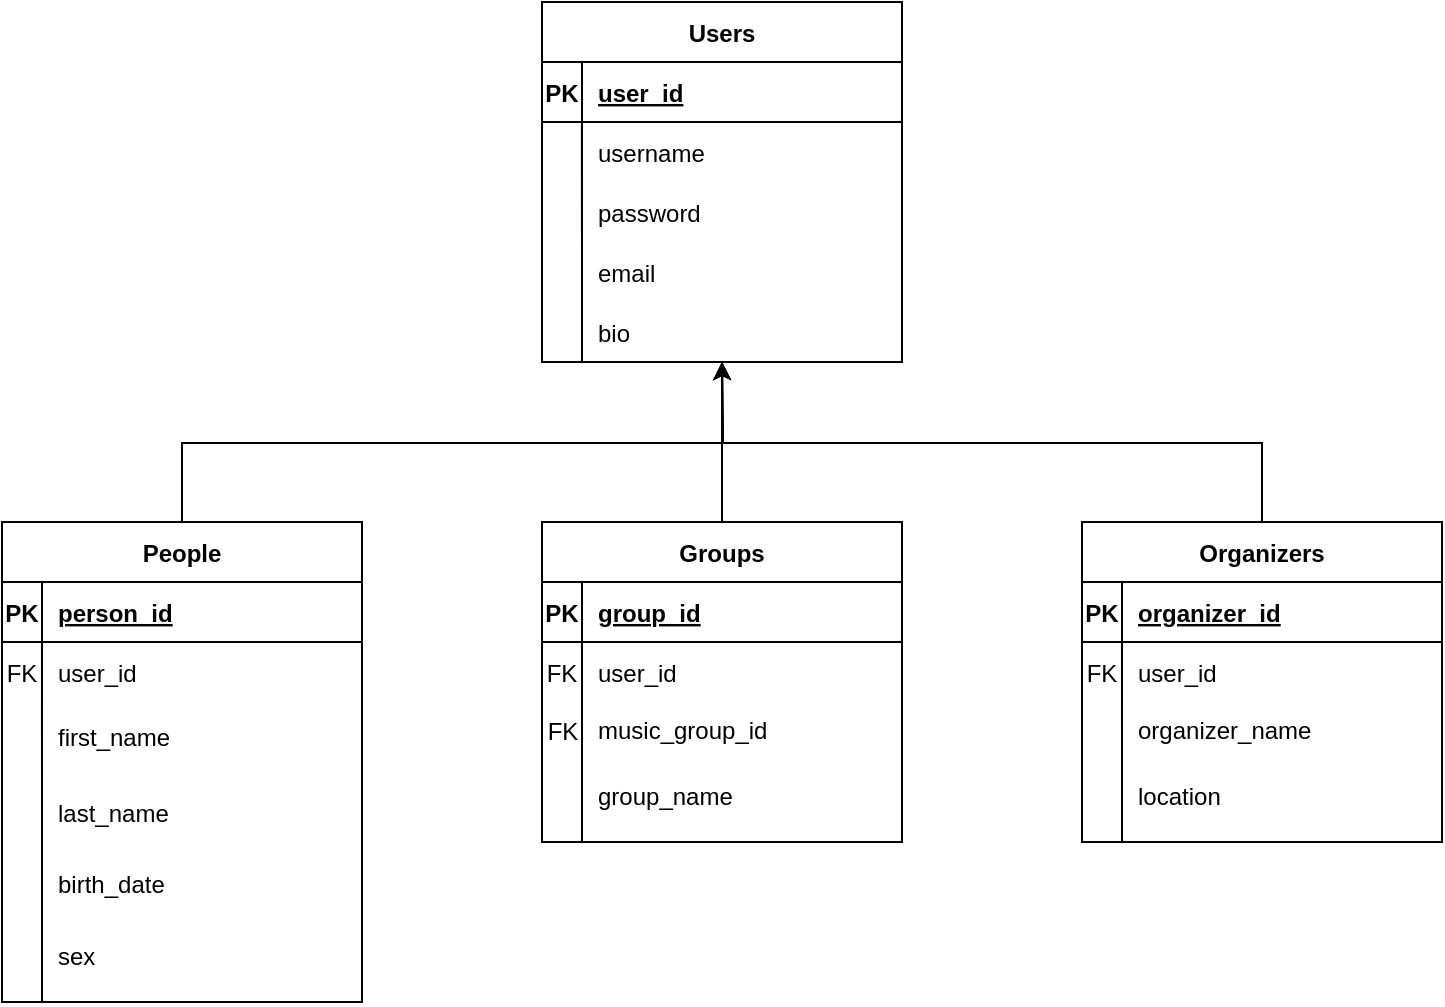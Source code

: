 <mxfile version="21.3.3" type="device">
  <diagram id="R2lEEEUBdFMjLlhIrx00" name="Page-1">
    <mxGraphModel dx="939" dy="458" grid="1" gridSize="10" guides="1" tooltips="1" connect="1" arrows="1" fold="1" page="1" pageScale="1" pageWidth="850" pageHeight="1100" math="0" shadow="0" extFonts="Permanent Marker^https://fonts.googleapis.com/css?family=Permanent+Marker">
      <root>
        <mxCell id="0" />
        <mxCell id="1" parent="0" />
        <mxCell id="c0UZ7J_gqb2rF32JrTu6-5" value="" style="shape=partialRectangle;overflow=hidden;connectable=0;fillColor=none;top=0;left=0;bottom=0;right=0;" vertex="1" parent="1">
          <mxGeometry x="120" y="210" width="30" height="30" as="geometry">
            <mxRectangle width="30" height="30" as="alternateBounds" />
          </mxGeometry>
        </mxCell>
        <mxCell id="c0UZ7J_gqb2rF32JrTu6-11" value="" style="group" vertex="1" connectable="0" parent="1">
          <mxGeometry x="340" y="140" width="170" height="180" as="geometry" />
        </mxCell>
        <mxCell id="c0UZ7J_gqb2rF32JrTu6-6" value="" style="endArrow=none;html=1;rounded=0;entryX=0.111;entryY=0;entryDx=0;entryDy=0;entryPerimeter=0;" edge="1" parent="c0UZ7J_gqb2rF32JrTu6-11" target="C-vyLk0tnHw3VtMMgP7b-27">
          <mxGeometry width="50" height="50" relative="1" as="geometry">
            <mxPoint x="10" y="180" as="sourcePoint" />
            <mxPoint x="149.6" y="170" as="targetPoint" />
          </mxGeometry>
        </mxCell>
        <mxCell id="c0UZ7J_gqb2rF32JrTu6-56" value="" style="group" vertex="1" connectable="0" parent="c0UZ7J_gqb2rF32JrTu6-11">
          <mxGeometry x="-10" width="180" height="180" as="geometry" />
        </mxCell>
        <mxCell id="c0UZ7J_gqb2rF32JrTu6-75" value="" style="group" vertex="1" connectable="0" parent="c0UZ7J_gqb2rF32JrTu6-56">
          <mxGeometry width="180" height="180" as="geometry" />
        </mxCell>
        <mxCell id="C-vyLk0tnHw3VtMMgP7b-23" value="Users" style="shape=table;startSize=30;container=1;collapsible=1;childLayout=tableLayout;fixedRows=1;rowLines=0;fontStyle=1;align=center;resizeLast=1;" parent="c0UZ7J_gqb2rF32JrTu6-75" vertex="1">
          <mxGeometry width="180" height="180" as="geometry" />
        </mxCell>
        <mxCell id="C-vyLk0tnHw3VtMMgP7b-24" value="" style="shape=partialRectangle;collapsible=0;dropTarget=0;pointerEvents=0;fillColor=none;points=[[0,0.5],[1,0.5]];portConstraint=eastwest;top=0;left=0;right=0;bottom=1;" parent="C-vyLk0tnHw3VtMMgP7b-23" vertex="1">
          <mxGeometry y="30" width="180" height="30" as="geometry" />
        </mxCell>
        <mxCell id="C-vyLk0tnHw3VtMMgP7b-25" value="PK" style="shape=partialRectangle;overflow=hidden;connectable=0;fillColor=none;top=0;left=0;bottom=0;right=0;fontStyle=1;" parent="C-vyLk0tnHw3VtMMgP7b-24" vertex="1">
          <mxGeometry width="20" height="30" as="geometry">
            <mxRectangle width="20" height="30" as="alternateBounds" />
          </mxGeometry>
        </mxCell>
        <mxCell id="C-vyLk0tnHw3VtMMgP7b-26" value="user_id" style="shape=partialRectangle;overflow=hidden;connectable=0;fillColor=none;top=0;left=0;bottom=0;right=0;align=left;spacingLeft=6;fontStyle=5;" parent="C-vyLk0tnHw3VtMMgP7b-24" vertex="1">
          <mxGeometry x="20" width="160" height="30" as="geometry">
            <mxRectangle width="160" height="30" as="alternateBounds" />
          </mxGeometry>
        </mxCell>
        <mxCell id="C-vyLk0tnHw3VtMMgP7b-27" value="" style="shape=partialRectangle;collapsible=0;dropTarget=0;pointerEvents=0;fillColor=none;points=[[0,0.5],[1,0.5]];portConstraint=eastwest;top=0;left=0;right=0;bottom=0;strokeColor=inherit;" parent="C-vyLk0tnHw3VtMMgP7b-23" vertex="1">
          <mxGeometry y="60" width="180" height="30" as="geometry" />
        </mxCell>
        <mxCell id="C-vyLk0tnHw3VtMMgP7b-28" value="" style="shape=partialRectangle;overflow=hidden;connectable=0;fillColor=none;top=0;left=0;bottom=0;right=0;" parent="C-vyLk0tnHw3VtMMgP7b-27" vertex="1">
          <mxGeometry width="20" height="30" as="geometry">
            <mxRectangle width="20" height="30" as="alternateBounds" />
          </mxGeometry>
        </mxCell>
        <mxCell id="C-vyLk0tnHw3VtMMgP7b-29" value="username" style="shape=partialRectangle;overflow=hidden;connectable=0;fillColor=none;top=0;left=0;bottom=0;right=0;align=left;spacingLeft=6;" parent="C-vyLk0tnHw3VtMMgP7b-27" vertex="1">
          <mxGeometry x="20" width="160" height="30" as="geometry">
            <mxRectangle width="160" height="30" as="alternateBounds" />
          </mxGeometry>
        </mxCell>
        <mxCell id="c0UZ7J_gqb2rF32JrTu6-48" value="" style="endArrow=none;html=1;rounded=0;entryX=0.111;entryY=0;entryDx=0;entryDy=0;entryPerimeter=0;" edge="1" parent="c0UZ7J_gqb2rF32JrTu6-75" target="C-vyLk0tnHw3VtMMgP7b-27">
          <mxGeometry width="50" height="50" relative="1" as="geometry">
            <mxPoint x="20" y="180" as="sourcePoint" />
            <mxPoint x="350" y="200" as="targetPoint" />
            <Array as="points">
              <mxPoint x="20" y="120" />
            </Array>
          </mxGeometry>
        </mxCell>
        <mxCell id="c0UZ7J_gqb2rF32JrTu6-7" value="password" style="shape=partialRectangle;overflow=hidden;connectable=0;fillColor=none;top=0;left=0;bottom=0;right=0;align=left;spacingLeft=6;" vertex="1" parent="c0UZ7J_gqb2rF32JrTu6-75">
          <mxGeometry x="20" y="90" width="149.6" height="30" as="geometry">
            <mxRectangle width="220" height="30" as="alternateBounds" />
          </mxGeometry>
        </mxCell>
        <mxCell id="c0UZ7J_gqb2rF32JrTu6-8" value="email" style="shape=partialRectangle;overflow=hidden;connectable=0;fillColor=none;top=0;left=0;bottom=0;right=0;align=left;spacingLeft=6;" vertex="1" parent="c0UZ7J_gqb2rF32JrTu6-75">
          <mxGeometry x="20" y="120" width="149.6" height="30" as="geometry">
            <mxRectangle width="220" height="30" as="alternateBounds" />
          </mxGeometry>
        </mxCell>
        <mxCell id="c0UZ7J_gqb2rF32JrTu6-9" value="bio" style="shape=partialRectangle;overflow=hidden;connectable=0;fillColor=none;top=0;left=0;bottom=0;right=0;align=left;spacingLeft=6;" vertex="1" parent="c0UZ7J_gqb2rF32JrTu6-75">
          <mxGeometry x="20" y="150" width="149.6" height="30" as="geometry">
            <mxRectangle width="220" height="30" as="alternateBounds" />
          </mxGeometry>
        </mxCell>
        <mxCell id="c0UZ7J_gqb2rF32JrTu6-76" value="" style="group" vertex="1" connectable="0" parent="1">
          <mxGeometry x="60" y="400" width="180" height="240" as="geometry" />
        </mxCell>
        <mxCell id="c0UZ7J_gqb2rF32JrTu6-129" style="edgeStyle=orthogonalEdgeStyle;rounded=0;orthogonalLoop=1;jettySize=auto;html=1;exitX=0.5;exitY=0;exitDx=0;exitDy=0;" edge="1" parent="c0UZ7J_gqb2rF32JrTu6-76" source="c0UZ7J_gqb2rF32JrTu6-77">
          <mxGeometry relative="1" as="geometry">
            <mxPoint x="360" y="-80" as="targetPoint" />
          </mxGeometry>
        </mxCell>
        <mxCell id="c0UZ7J_gqb2rF32JrTu6-77" value="People" style="shape=table;startSize=30;container=1;collapsible=1;childLayout=tableLayout;fixedRows=1;rowLines=0;fontStyle=1;align=center;resizeLast=1;" vertex="1" parent="c0UZ7J_gqb2rF32JrTu6-76">
          <mxGeometry width="180" height="240" as="geometry" />
        </mxCell>
        <mxCell id="c0UZ7J_gqb2rF32JrTu6-78" value="" style="shape=partialRectangle;collapsible=0;dropTarget=0;pointerEvents=0;fillColor=none;points=[[0,0.5],[1,0.5]];portConstraint=eastwest;top=0;left=0;right=0;bottom=1;" vertex="1" parent="c0UZ7J_gqb2rF32JrTu6-77">
          <mxGeometry y="30" width="180" height="30" as="geometry" />
        </mxCell>
        <mxCell id="c0UZ7J_gqb2rF32JrTu6-79" value="PK" style="shape=partialRectangle;overflow=hidden;connectable=0;fillColor=none;top=0;left=0;bottom=0;right=0;fontStyle=1;" vertex="1" parent="c0UZ7J_gqb2rF32JrTu6-78">
          <mxGeometry width="20" height="30" as="geometry">
            <mxRectangle width="20" height="30" as="alternateBounds" />
          </mxGeometry>
        </mxCell>
        <mxCell id="c0UZ7J_gqb2rF32JrTu6-80" value="person_id" style="shape=partialRectangle;overflow=hidden;connectable=0;fillColor=none;top=0;left=0;bottom=0;right=0;align=left;spacingLeft=6;fontStyle=5;" vertex="1" parent="c0UZ7J_gqb2rF32JrTu6-78">
          <mxGeometry x="20" width="160" height="30" as="geometry">
            <mxRectangle width="160" height="30" as="alternateBounds" />
          </mxGeometry>
        </mxCell>
        <mxCell id="c0UZ7J_gqb2rF32JrTu6-81" value="" style="shape=partialRectangle;collapsible=0;dropTarget=0;pointerEvents=0;fillColor=none;points=[[0,0.5],[1,0.5]];portConstraint=eastwest;top=0;left=0;right=0;bottom=0;strokeColor=inherit;" vertex="1" parent="c0UZ7J_gqb2rF32JrTu6-77">
          <mxGeometry y="60" width="180" height="30" as="geometry" />
        </mxCell>
        <mxCell id="c0UZ7J_gqb2rF32JrTu6-82" value="FK" style="shape=partialRectangle;overflow=hidden;connectable=0;fillColor=none;top=0;left=0;bottom=0;right=0;" vertex="1" parent="c0UZ7J_gqb2rF32JrTu6-81">
          <mxGeometry width="20" height="30" as="geometry">
            <mxRectangle width="20" height="30" as="alternateBounds" />
          </mxGeometry>
        </mxCell>
        <mxCell id="c0UZ7J_gqb2rF32JrTu6-83" value="user_id" style="shape=partialRectangle;overflow=hidden;connectable=0;fillColor=none;top=0;left=0;bottom=0;right=0;align=left;spacingLeft=6;" vertex="1" parent="c0UZ7J_gqb2rF32JrTu6-81">
          <mxGeometry x="20" width="160" height="30" as="geometry">
            <mxRectangle width="160" height="30" as="alternateBounds" />
          </mxGeometry>
        </mxCell>
        <mxCell id="c0UZ7J_gqb2rF32JrTu6-84" value="" style="endArrow=none;html=1;rounded=0;entryX=0.111;entryY=0;entryDx=0;entryDy=0;entryPerimeter=0;" edge="1" parent="c0UZ7J_gqb2rF32JrTu6-76" target="c0UZ7J_gqb2rF32JrTu6-81">
          <mxGeometry width="50" height="50" relative="1" as="geometry">
            <mxPoint x="20" y="240" as="sourcePoint" />
            <mxPoint x="350" y="255.556" as="targetPoint" />
            <Array as="points">
              <mxPoint x="20" y="153.333" />
            </Array>
          </mxGeometry>
        </mxCell>
        <mxCell id="c0UZ7J_gqb2rF32JrTu6-85" value="first_name" style="shape=partialRectangle;overflow=hidden;connectable=0;fillColor=none;top=0;left=0;bottom=0;right=0;align=left;spacingLeft=6;" vertex="1" parent="c0UZ7J_gqb2rF32JrTu6-76">
          <mxGeometry x="20" y="87.623" width="149.6" height="38.333" as="geometry">
            <mxRectangle width="220" height="30" as="alternateBounds" />
          </mxGeometry>
        </mxCell>
        <mxCell id="c0UZ7J_gqb2rF32JrTu6-86" value="last_name" style="shape=partialRectangle;overflow=hidden;connectable=0;fillColor=none;top=0;left=0;bottom=0;right=0;align=left;spacingLeft=6;" vertex="1" parent="c0UZ7J_gqb2rF32JrTu6-76">
          <mxGeometry x="20" y="125.952" width="149.6" height="38.333" as="geometry">
            <mxRectangle width="220" height="30" as="alternateBounds" />
          </mxGeometry>
        </mxCell>
        <mxCell id="c0UZ7J_gqb2rF32JrTu6-87" value="sex" style="shape=partialRectangle;overflow=hidden;connectable=0;fillColor=none;top=0;left=0;bottom=0;right=0;align=left;spacingLeft=6;" vertex="1" parent="c0UZ7J_gqb2rF32JrTu6-76">
          <mxGeometry x="20" y="197.147" width="149.6" height="38.333" as="geometry">
            <mxRectangle width="220" height="30" as="alternateBounds" />
          </mxGeometry>
        </mxCell>
        <mxCell id="c0UZ7J_gqb2rF32JrTu6-113" value="birth_date" style="shape=partialRectangle;overflow=hidden;connectable=0;fillColor=none;top=0;left=0;bottom=0;right=0;align=left;spacingLeft=6;" vertex="1" parent="c0UZ7J_gqb2rF32JrTu6-76">
          <mxGeometry x="20" y="164.286" width="149.6" height="32.857" as="geometry">
            <mxRectangle width="220" height="30" as="alternateBounds" />
          </mxGeometry>
        </mxCell>
        <mxCell id="c0UZ7J_gqb2rF32JrTu6-88" value="" style="group" vertex="1" connectable="0" parent="1">
          <mxGeometry x="330" y="400" width="180" height="160" as="geometry" />
        </mxCell>
        <mxCell id="c0UZ7J_gqb2rF32JrTu6-130" style="edgeStyle=orthogonalEdgeStyle;rounded=0;orthogonalLoop=1;jettySize=auto;html=1;strokeWidth=1;" edge="1" parent="c0UZ7J_gqb2rF32JrTu6-88" source="c0UZ7J_gqb2rF32JrTu6-89">
          <mxGeometry relative="1" as="geometry">
            <mxPoint x="90" y="-80" as="targetPoint" />
          </mxGeometry>
        </mxCell>
        <mxCell id="c0UZ7J_gqb2rF32JrTu6-89" value="Groups" style="shape=table;startSize=30;container=1;collapsible=1;childLayout=tableLayout;fixedRows=1;rowLines=0;fontStyle=1;align=center;resizeLast=1;" vertex="1" parent="c0UZ7J_gqb2rF32JrTu6-88">
          <mxGeometry width="180" height="160" as="geometry" />
        </mxCell>
        <mxCell id="c0UZ7J_gqb2rF32JrTu6-90" value="" style="shape=partialRectangle;collapsible=0;dropTarget=0;pointerEvents=0;fillColor=none;points=[[0,0.5],[1,0.5]];portConstraint=eastwest;top=0;left=0;right=0;bottom=1;" vertex="1" parent="c0UZ7J_gqb2rF32JrTu6-89">
          <mxGeometry y="30" width="180" height="30" as="geometry" />
        </mxCell>
        <mxCell id="c0UZ7J_gqb2rF32JrTu6-91" value="PK" style="shape=partialRectangle;overflow=hidden;connectable=0;fillColor=none;top=0;left=0;bottom=0;right=0;fontStyle=1;" vertex="1" parent="c0UZ7J_gqb2rF32JrTu6-90">
          <mxGeometry width="20" height="30" as="geometry">
            <mxRectangle width="20" height="30" as="alternateBounds" />
          </mxGeometry>
        </mxCell>
        <mxCell id="c0UZ7J_gqb2rF32JrTu6-92" value="group_id" style="shape=partialRectangle;overflow=hidden;connectable=0;fillColor=none;top=0;left=0;bottom=0;right=0;align=left;spacingLeft=6;fontStyle=5;" vertex="1" parent="c0UZ7J_gqb2rF32JrTu6-90">
          <mxGeometry x="20" width="160" height="30" as="geometry">
            <mxRectangle width="160" height="30" as="alternateBounds" />
          </mxGeometry>
        </mxCell>
        <mxCell id="c0UZ7J_gqb2rF32JrTu6-93" value="" style="shape=partialRectangle;collapsible=0;dropTarget=0;pointerEvents=0;fillColor=none;points=[[0,0.5],[1,0.5]];portConstraint=eastwest;top=0;left=0;right=0;bottom=0;strokeColor=inherit;" vertex="1" parent="c0UZ7J_gqb2rF32JrTu6-89">
          <mxGeometry y="60" width="180" height="30" as="geometry" />
        </mxCell>
        <mxCell id="c0UZ7J_gqb2rF32JrTu6-94" value="FK" style="shape=partialRectangle;overflow=hidden;connectable=0;fillColor=none;top=0;left=0;bottom=0;right=0;" vertex="1" parent="c0UZ7J_gqb2rF32JrTu6-93">
          <mxGeometry width="20" height="30" as="geometry">
            <mxRectangle width="20" height="30" as="alternateBounds" />
          </mxGeometry>
        </mxCell>
        <mxCell id="c0UZ7J_gqb2rF32JrTu6-95" value="user_id" style="shape=partialRectangle;overflow=hidden;connectable=0;fillColor=none;top=0;left=0;bottom=0;right=0;align=left;spacingLeft=6;" vertex="1" parent="c0UZ7J_gqb2rF32JrTu6-93">
          <mxGeometry x="20" width="160" height="30" as="geometry">
            <mxRectangle width="160" height="30" as="alternateBounds" />
          </mxGeometry>
        </mxCell>
        <mxCell id="c0UZ7J_gqb2rF32JrTu6-96" value="" style="endArrow=none;html=1;rounded=0;entryX=0.111;entryY=0;entryDx=0;entryDy=0;entryPerimeter=0;" edge="1" parent="c0UZ7J_gqb2rF32JrTu6-88" target="c0UZ7J_gqb2rF32JrTu6-93">
          <mxGeometry width="50" height="50" relative="1" as="geometry">
            <mxPoint x="20" y="160" as="sourcePoint" />
            <mxPoint x="350" y="177.778" as="targetPoint" />
            <Array as="points">
              <mxPoint x="20" y="106.667" />
            </Array>
          </mxGeometry>
        </mxCell>
        <mxCell id="c0UZ7J_gqb2rF32JrTu6-97" value="music_group_id" style="shape=partialRectangle;overflow=hidden;connectable=0;fillColor=none;top=0;left=0;bottom=0;right=0;align=left;spacingLeft=6;" vertex="1" parent="c0UZ7J_gqb2rF32JrTu6-88">
          <mxGeometry x="20" y="90" width="149.6" height="26.667" as="geometry">
            <mxRectangle width="220" height="30" as="alternateBounds" />
          </mxGeometry>
        </mxCell>
        <mxCell id="c0UZ7J_gqb2rF32JrTu6-98" value="group_name" style="shape=partialRectangle;overflow=hidden;connectable=0;fillColor=none;top=0;left=0;bottom=0;right=0;align=left;spacingLeft=6;" vertex="1" parent="c0UZ7J_gqb2rF32JrTu6-88">
          <mxGeometry x="20" y="122.997" width="149.6" height="26.667" as="geometry">
            <mxRectangle width="220" height="30" as="alternateBounds" />
          </mxGeometry>
        </mxCell>
        <mxCell id="c0UZ7J_gqb2rF32JrTu6-100" value="" style="group" vertex="1" connectable="0" parent="1">
          <mxGeometry x="600" y="400" width="180" height="160" as="geometry" />
        </mxCell>
        <mxCell id="c0UZ7J_gqb2rF32JrTu6-131" style="edgeStyle=orthogonalEdgeStyle;rounded=0;orthogonalLoop=1;jettySize=auto;html=1;exitX=0.5;exitY=0;exitDx=0;exitDy=0;" edge="1" parent="c0UZ7J_gqb2rF32JrTu6-100" source="c0UZ7J_gqb2rF32JrTu6-101">
          <mxGeometry relative="1" as="geometry">
            <mxPoint x="-180" y="-80" as="targetPoint" />
          </mxGeometry>
        </mxCell>
        <mxCell id="c0UZ7J_gqb2rF32JrTu6-101" value="Organizers" style="shape=table;startSize=30;container=1;collapsible=1;childLayout=tableLayout;fixedRows=1;rowLines=0;fontStyle=1;align=center;resizeLast=1;" vertex="1" parent="c0UZ7J_gqb2rF32JrTu6-100">
          <mxGeometry width="180" height="160" as="geometry" />
        </mxCell>
        <mxCell id="c0UZ7J_gqb2rF32JrTu6-102" value="" style="shape=partialRectangle;collapsible=0;dropTarget=0;pointerEvents=0;fillColor=none;points=[[0,0.5],[1,0.5]];portConstraint=eastwest;top=0;left=0;right=0;bottom=1;" vertex="1" parent="c0UZ7J_gqb2rF32JrTu6-101">
          <mxGeometry y="30" width="180" height="30" as="geometry" />
        </mxCell>
        <mxCell id="c0UZ7J_gqb2rF32JrTu6-103" value="PK" style="shape=partialRectangle;overflow=hidden;connectable=0;fillColor=none;top=0;left=0;bottom=0;right=0;fontStyle=1;" vertex="1" parent="c0UZ7J_gqb2rF32JrTu6-102">
          <mxGeometry width="20" height="30" as="geometry">
            <mxRectangle width="20" height="30" as="alternateBounds" />
          </mxGeometry>
        </mxCell>
        <mxCell id="c0UZ7J_gqb2rF32JrTu6-104" value="organizer_id" style="shape=partialRectangle;overflow=hidden;connectable=0;fillColor=none;top=0;left=0;bottom=0;right=0;align=left;spacingLeft=6;fontStyle=5;" vertex="1" parent="c0UZ7J_gqb2rF32JrTu6-102">
          <mxGeometry x="20" width="160" height="30" as="geometry">
            <mxRectangle width="160" height="30" as="alternateBounds" />
          </mxGeometry>
        </mxCell>
        <mxCell id="c0UZ7J_gqb2rF32JrTu6-105" value="" style="shape=partialRectangle;collapsible=0;dropTarget=0;pointerEvents=0;fillColor=none;points=[[0,0.5],[1,0.5]];portConstraint=eastwest;top=0;left=0;right=0;bottom=0;strokeColor=inherit;" vertex="1" parent="c0UZ7J_gqb2rF32JrTu6-101">
          <mxGeometry y="60" width="180" height="30" as="geometry" />
        </mxCell>
        <mxCell id="c0UZ7J_gqb2rF32JrTu6-106" value="FK" style="shape=partialRectangle;overflow=hidden;connectable=0;fillColor=none;top=0;left=0;bottom=0;right=0;" vertex="1" parent="c0UZ7J_gqb2rF32JrTu6-105">
          <mxGeometry width="20" height="30" as="geometry">
            <mxRectangle width="20" height="30" as="alternateBounds" />
          </mxGeometry>
        </mxCell>
        <mxCell id="c0UZ7J_gqb2rF32JrTu6-107" value="user_id" style="shape=partialRectangle;overflow=hidden;connectable=0;fillColor=none;top=0;left=0;bottom=0;right=0;align=left;spacingLeft=6;" vertex="1" parent="c0UZ7J_gqb2rF32JrTu6-105">
          <mxGeometry x="20" width="160" height="30" as="geometry">
            <mxRectangle width="160" height="30" as="alternateBounds" />
          </mxGeometry>
        </mxCell>
        <mxCell id="c0UZ7J_gqb2rF32JrTu6-108" value="" style="endArrow=none;html=1;rounded=0;entryX=0.111;entryY=0;entryDx=0;entryDy=0;entryPerimeter=0;" edge="1" parent="c0UZ7J_gqb2rF32JrTu6-100" target="c0UZ7J_gqb2rF32JrTu6-105">
          <mxGeometry width="50" height="50" relative="1" as="geometry">
            <mxPoint x="20" y="160" as="sourcePoint" />
            <mxPoint x="350" y="177.778" as="targetPoint" />
            <Array as="points">
              <mxPoint x="20" y="106.667" />
            </Array>
          </mxGeometry>
        </mxCell>
        <mxCell id="c0UZ7J_gqb2rF32JrTu6-109" value="organizer_name" style="shape=partialRectangle;overflow=hidden;connectable=0;fillColor=none;top=0;left=0;bottom=0;right=0;align=left;spacingLeft=6;" vertex="1" parent="c0UZ7J_gqb2rF32JrTu6-100">
          <mxGeometry x="20" y="90" width="149.6" height="26.667" as="geometry">
            <mxRectangle width="220" height="30" as="alternateBounds" />
          </mxGeometry>
        </mxCell>
        <mxCell id="c0UZ7J_gqb2rF32JrTu6-110" value="location" style="shape=partialRectangle;overflow=hidden;connectable=0;fillColor=none;top=0;left=0;bottom=0;right=0;align=left;spacingLeft=6;" vertex="1" parent="c0UZ7J_gqb2rF32JrTu6-100">
          <mxGeometry x="20" y="122.997" width="149.6" height="26.667" as="geometry">
            <mxRectangle width="220" height="30" as="alternateBounds" />
          </mxGeometry>
        </mxCell>
        <mxCell id="c0UZ7J_gqb2rF32JrTu6-128" value="FK" style="text;html=1;align=center;verticalAlign=middle;resizable=0;points=[];autosize=1;strokeColor=none;fillColor=none;" vertex="1" parent="1">
          <mxGeometry x="320" y="490" width="40" height="30" as="geometry" />
        </mxCell>
      </root>
    </mxGraphModel>
  </diagram>
</mxfile>
